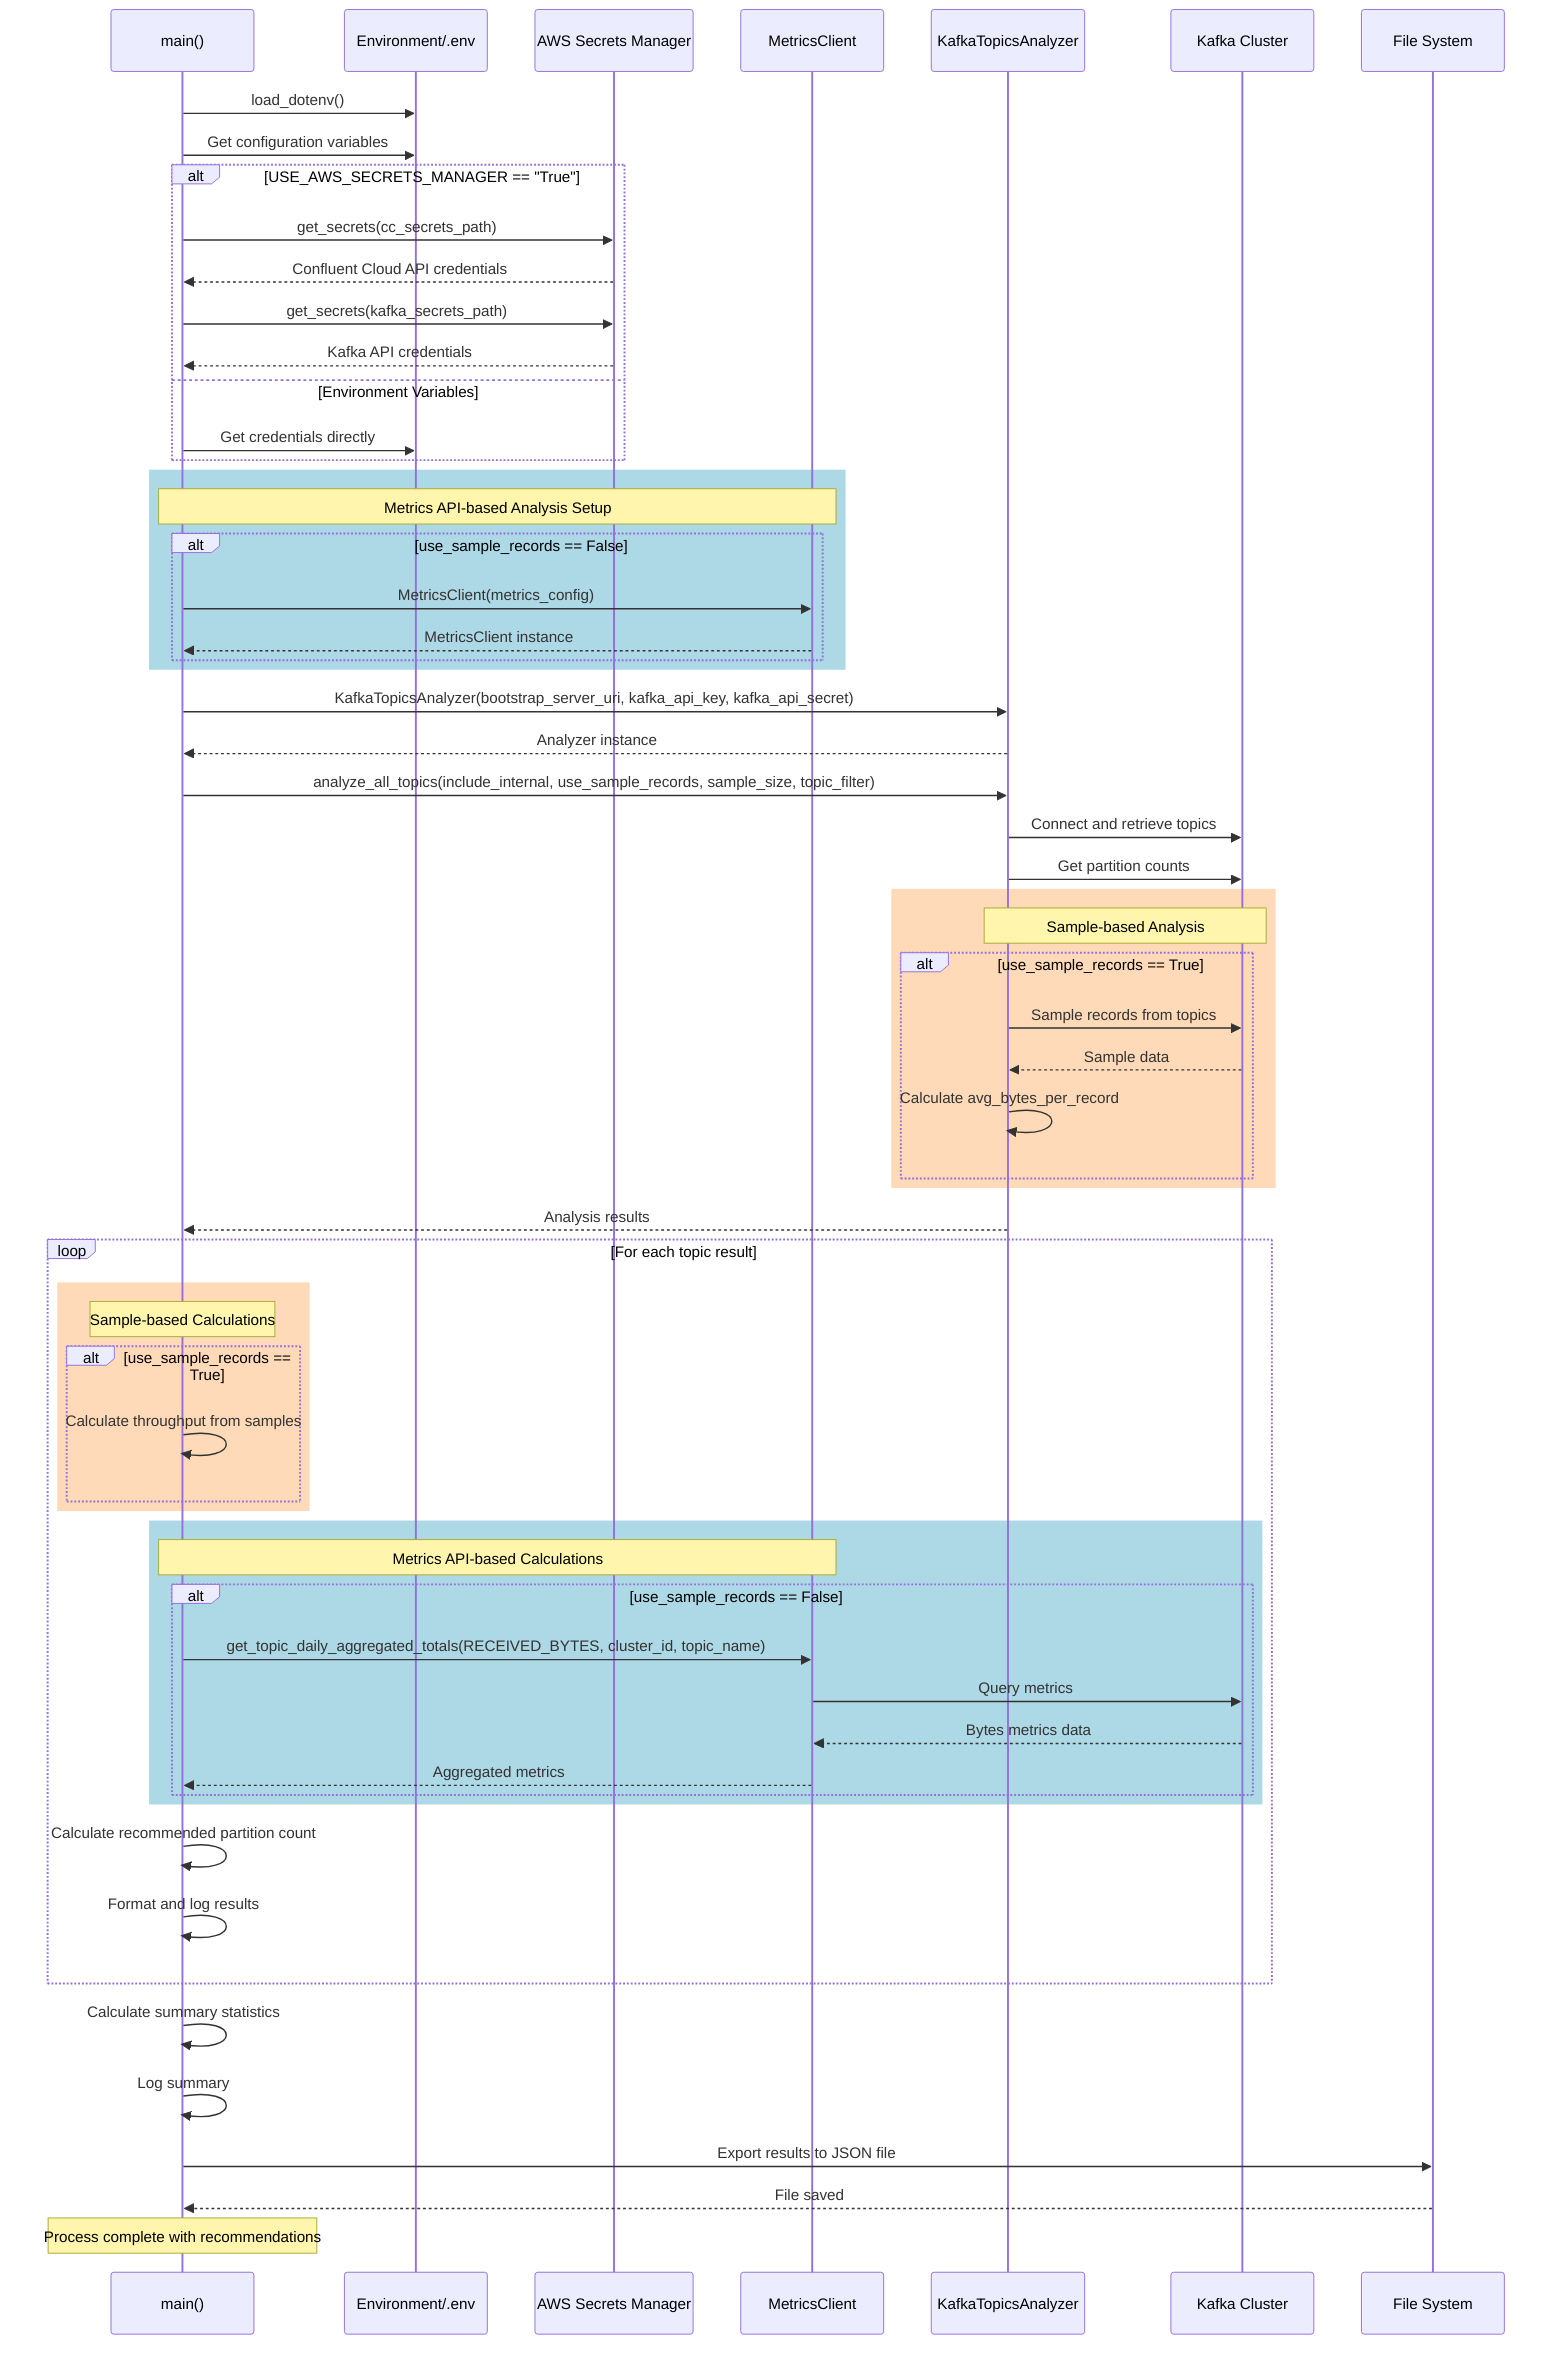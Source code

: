 sequenceDiagram
    participant Main as main()
    participant Env as Environment/.env
    participant AWS as AWS Secrets Manager
    participant MC as MetricsClient
    participant KTA as KafkaTopicsAnalyzer
    participant Kafka as Kafka Cluster
    participant FS as File System

    Main->>Env: load_dotenv()
    Main->>Env: Get configuration variables
    
    alt USE_AWS_SECRETS_MANAGER == "True"
        Main->>AWS: get_secrets(cc_secrets_path)
        AWS-->>Main: Confluent Cloud API credentials
        Main->>AWS: get_secrets(kafka_secrets_path)
        AWS-->>Main: Kafka API credentials
    else Environment Variables
        Main->>Env: Get credentials directly
    end

    rect rgb(173, 216, 230)
        Note over Main,MC: Metrics API-based Analysis Setup
        alt use_sample_records == False
            Main->>MC: MetricsClient(metrics_config)
            MC-->>Main: MetricsClient instance
        end
    end

    Main->>KTA: KafkaTopicsAnalyzer(bootstrap_server_uri, kafka_api_key, kafka_api_secret)
    KTA-->>Main: Analyzer instance

    Main->>KTA: analyze_all_topics(include_internal, use_sample_records, sample_size, topic_filter)
    KTA->>Kafka: Connect and retrieve topics
    KTA->>Kafka: Get partition counts
    
    rect rgb(255, 218, 185)
        Note over KTA,Kafka: Sample-based Analysis
        alt use_sample_records == True
            KTA->>Kafka: Sample records from topics
            Kafka-->>KTA: Sample data
            KTA->>KTA: Calculate avg_bytes_per_record
        end
    end
    
    KTA-->>Main: Analysis results

    loop For each topic result
        rect rgb(255, 218, 185)
            Note over Main: Sample-based Calculations
            alt use_sample_records == True
                Main->>Main: Calculate throughput from samples
            end
        end
        rect rgb(173, 216, 230)
            Note over Main,MC: Metrics API-based Calculations
            alt use_sample_records == False
                Main->>MC: get_topic_daily_aggregated_totals(RECEIVED_BYTES, cluster_id, topic_name)
                MC->>Kafka: Query metrics
                Kafka-->>MC: Bytes metrics data
                MC-->>Main: Aggregated metrics
            end
        end
        
        Main->>Main: Calculate recommended partition count
        Main->>Main: Format and log results
    end

    Main->>Main: Calculate summary statistics
    Main->>Main: Log summary

    Main->>FS: Export results to JSON file
    FS-->>Main: File saved

    Note over Main: Process complete with recommendations